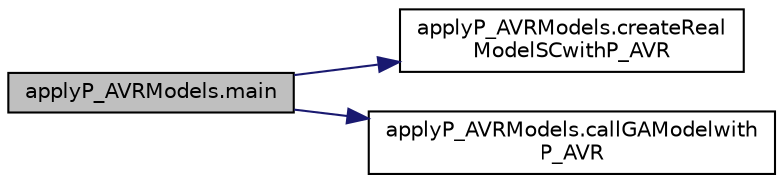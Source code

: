 digraph "applyP_AVRModels.main"
{
  edge [fontname="Helvetica",fontsize="10",labelfontname="Helvetica",labelfontsize="10"];
  node [fontname="Helvetica",fontsize="10",shape=record];
  rankdir="LR";
  Node8 [label="applyP_AVRModels.main",height=0.2,width=0.4,color="black", fillcolor="grey75", style="filled", fontcolor="black"];
  Node8 -> Node9 [color="midnightblue",fontsize="10",style="solid",fontname="Helvetica"];
  Node9 [label="applyP_AVRModels.createReal\lModelSCwithP_AVR",height=0.2,width=0.4,color="black", fillcolor="white", style="filled",URL="$namespaceapply_p___a_v_r_models.html#a8ab2650b13f6aff7578147d46be67e9e"];
  Node8 -> Node10 [color="midnightblue",fontsize="10",style="solid",fontname="Helvetica"];
  Node10 [label="applyP_AVRModels.callGAModelwith\lP_AVR",height=0.2,width=0.4,color="black", fillcolor="white", style="filled",URL="$namespaceapply_p___a_v_r_models.html#abea528ffd266df7794444b4e426d42fa"];
}
